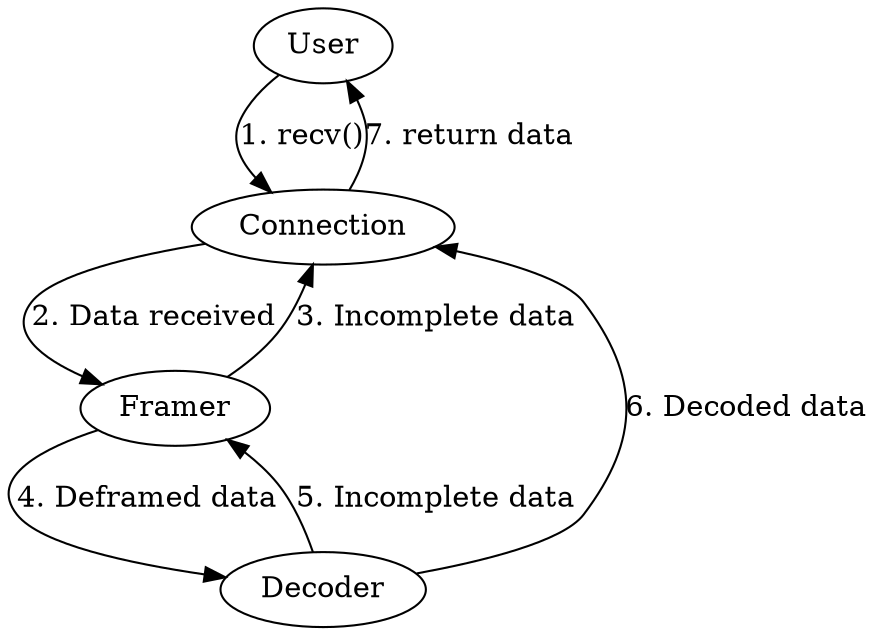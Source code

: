 digraph {
    user [label=User];
    conn [label=Connection];
    framer [label=Framer];
    decode [label=Decoder];

    user -> conn [label="1. recv()"];
    conn -> framer [label="2. Data received"];
    framer -> conn [label="3. Incomplete data"];
    framer -> decode [label="4. Deframed data"];
    decode -> framer [label="5. Incomplete data"];
    decode -> conn [label="6. Decoded data"];
    conn -> user [label="7. return data"];
}